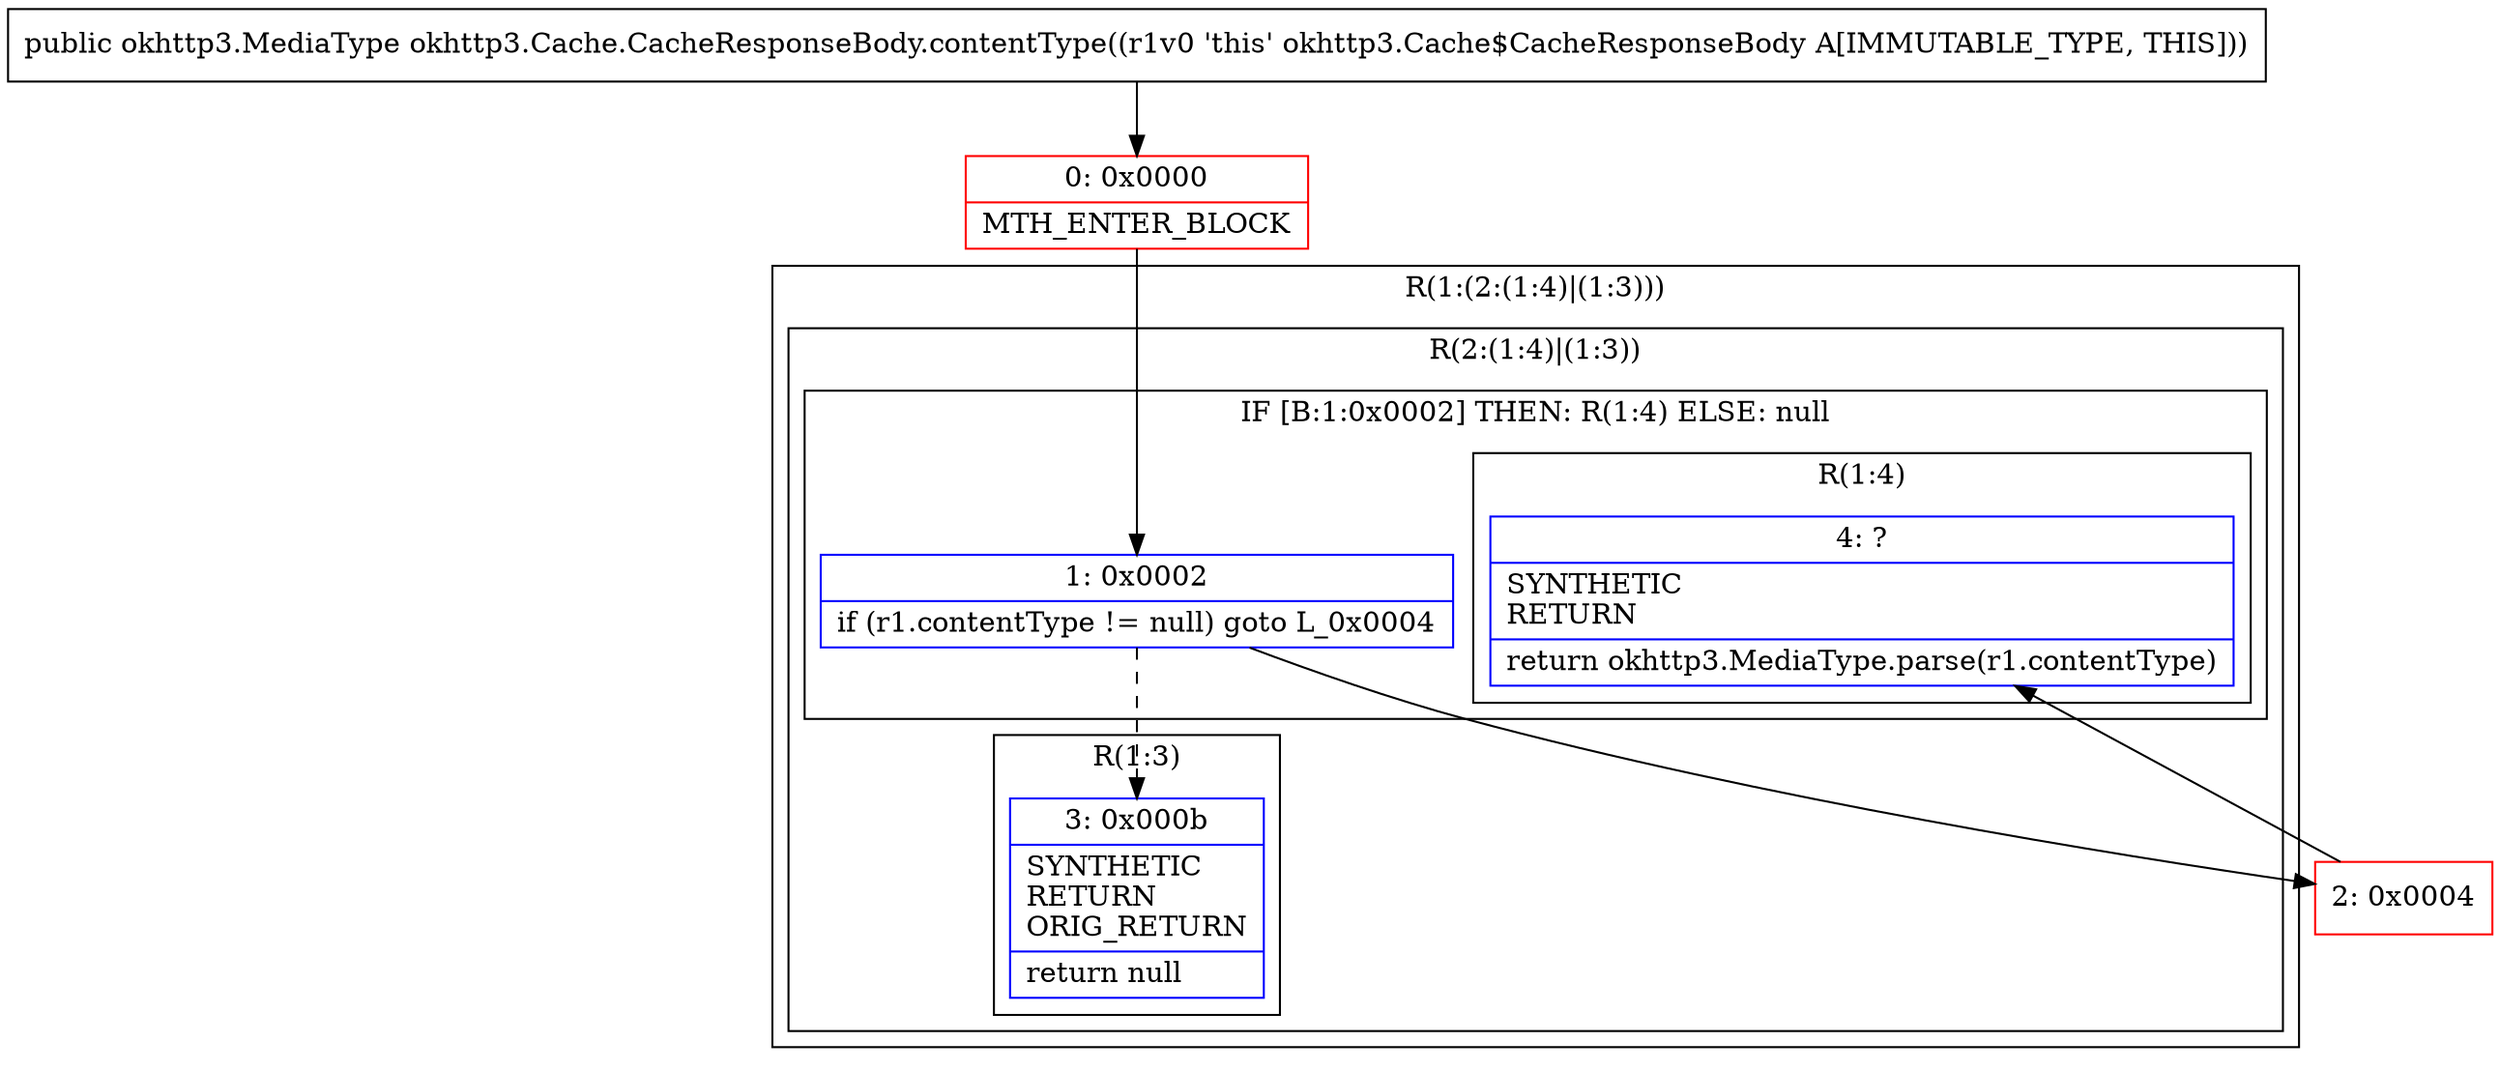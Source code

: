 digraph "CFG forokhttp3.Cache.CacheResponseBody.contentType()Lokhttp3\/MediaType;" {
subgraph cluster_Region_607794733 {
label = "R(1:(2:(1:4)|(1:3)))";
node [shape=record,color=blue];
subgraph cluster_Region_68952755 {
label = "R(2:(1:4)|(1:3))";
node [shape=record,color=blue];
subgraph cluster_IfRegion_856799429 {
label = "IF [B:1:0x0002] THEN: R(1:4) ELSE: null";
node [shape=record,color=blue];
Node_1 [shape=record,label="{1\:\ 0x0002|if (r1.contentType != null) goto L_0x0004\l}"];
subgraph cluster_Region_130671667 {
label = "R(1:4)";
node [shape=record,color=blue];
Node_4 [shape=record,label="{4\:\ ?|SYNTHETIC\lRETURN\l|return okhttp3.MediaType.parse(r1.contentType)\l}"];
}
}
subgraph cluster_Region_1916215737 {
label = "R(1:3)";
node [shape=record,color=blue];
Node_3 [shape=record,label="{3\:\ 0x000b|SYNTHETIC\lRETURN\lORIG_RETURN\l|return null\l}"];
}
}
}
Node_0 [shape=record,color=red,label="{0\:\ 0x0000|MTH_ENTER_BLOCK\l}"];
Node_2 [shape=record,color=red,label="{2\:\ 0x0004}"];
MethodNode[shape=record,label="{public okhttp3.MediaType okhttp3.Cache.CacheResponseBody.contentType((r1v0 'this' okhttp3.Cache$CacheResponseBody A[IMMUTABLE_TYPE, THIS])) }"];
MethodNode -> Node_0;
Node_1 -> Node_2;
Node_1 -> Node_3[style=dashed];
Node_0 -> Node_1;
Node_2 -> Node_4;
}

